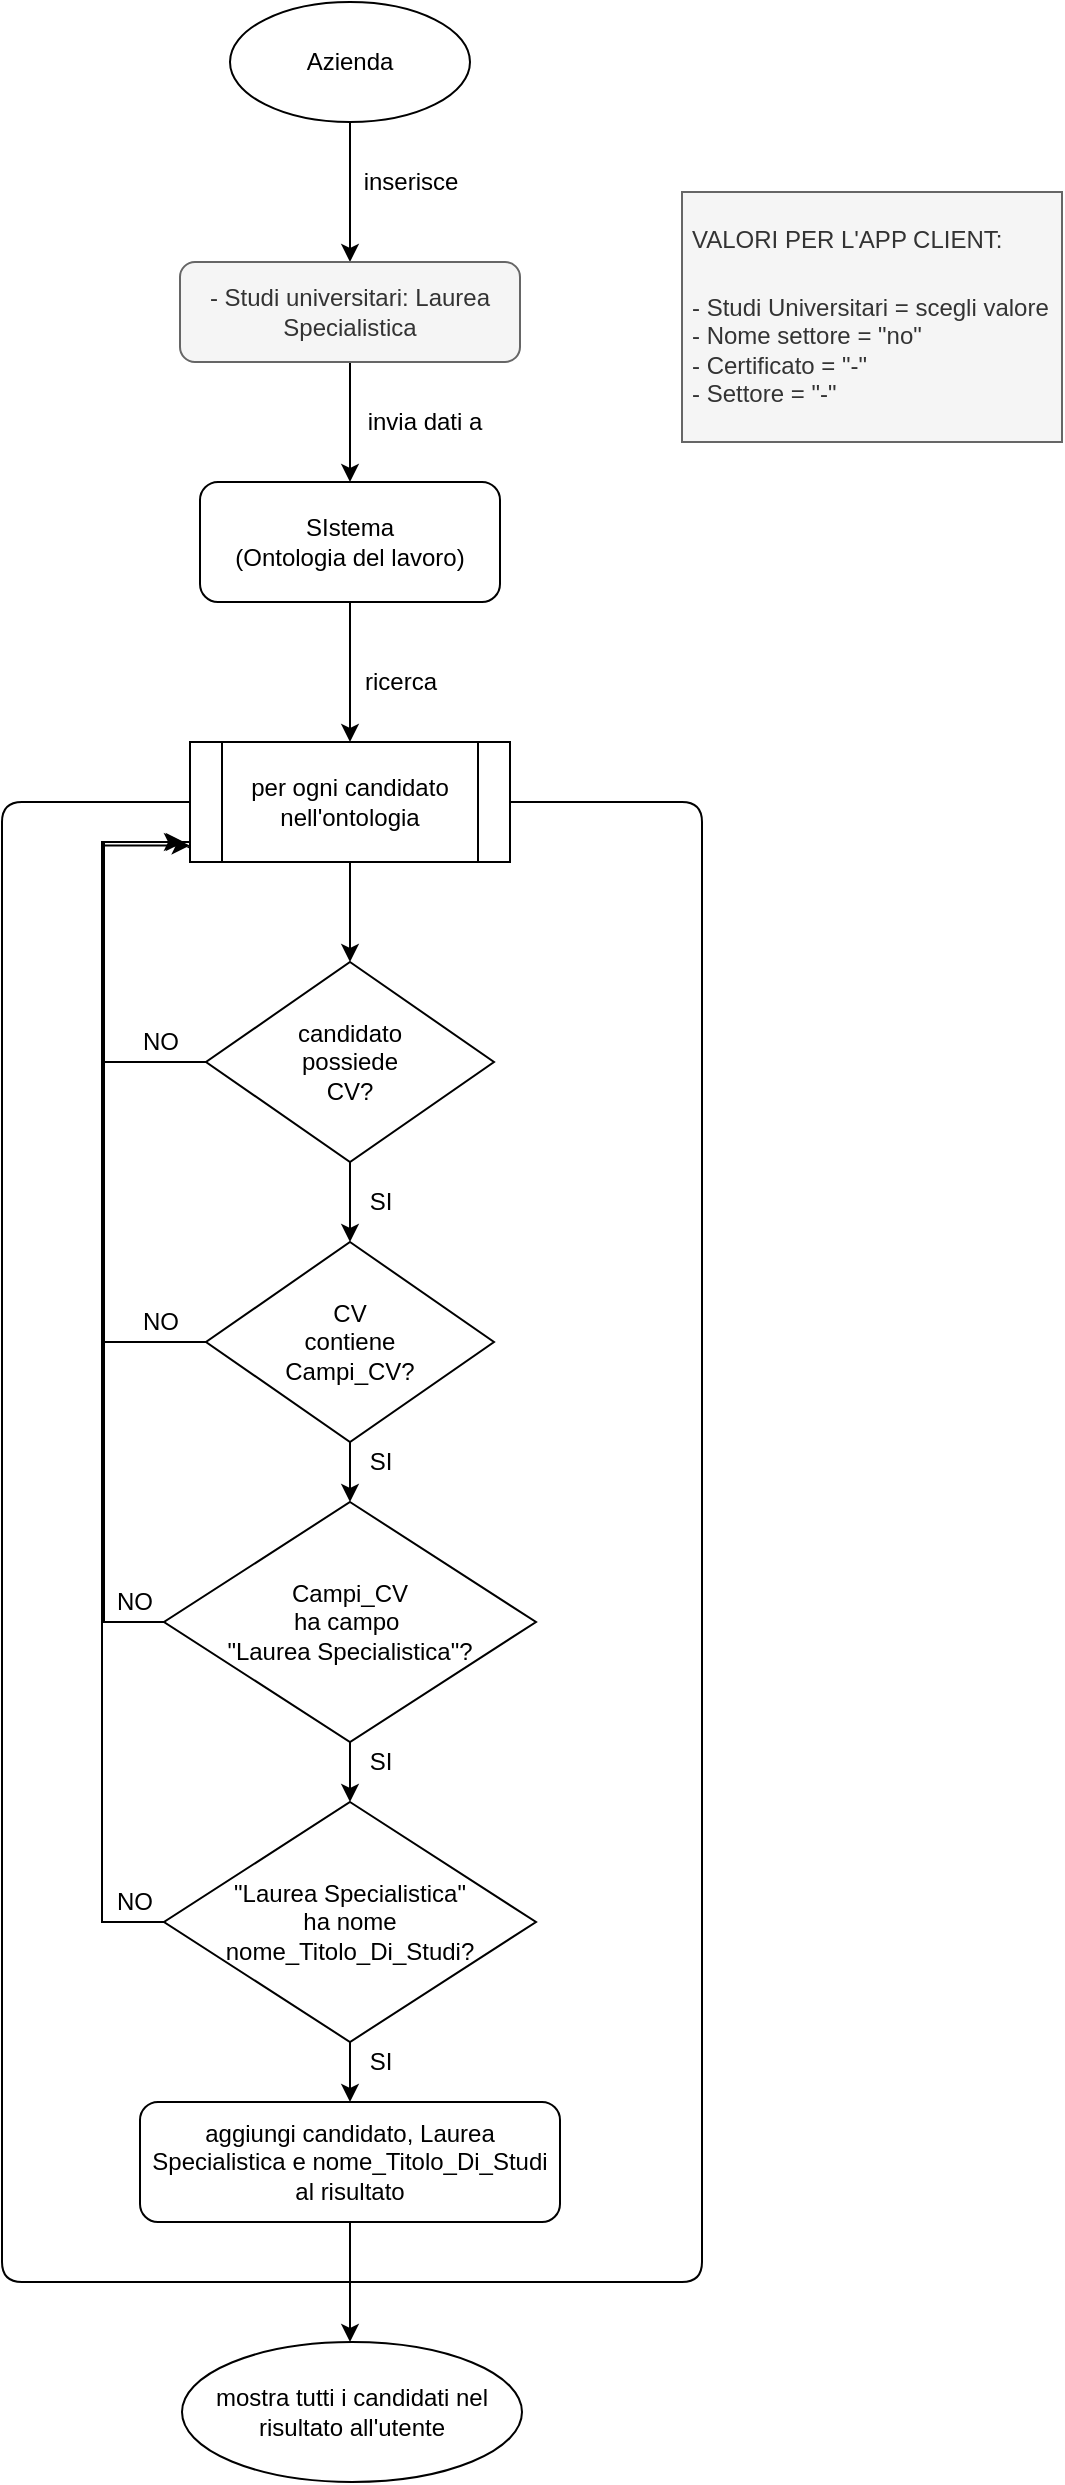 <mxfile version="14.1.9" type="device"><diagram id="ayHtmYgfoHVvkvzsXFXl" name="Page-1"><mxGraphModel dx="1038" dy="689" grid="1" gridSize="10" guides="1" tooltips="1" connect="1" arrows="1" fold="1" page="0" pageScale="1" pageWidth="827" pageHeight="1169" math="0" shadow="0"><root><mxCell id="0"/><mxCell id="1" parent="0"/><mxCell id="3jaV1H3lAXQtu0JZNAEJ-7" style="edgeStyle=orthogonalEdgeStyle;rounded=0;orthogonalLoop=1;jettySize=auto;html=1;" parent="1" source="3jaV1H3lAXQtu0JZNAEJ-1" target="3jaV1H3lAXQtu0JZNAEJ-5" edge="1"><mxGeometry relative="1" as="geometry"/></mxCell><mxCell id="3jaV1H3lAXQtu0JZNAEJ-1" value="Azienda" style="ellipse;whiteSpace=wrap;html=1;" parent="1" vertex="1"><mxGeometry x="354" y="40" width="120" height="60" as="geometry"/></mxCell><mxCell id="3jaV1H3lAXQtu0JZNAEJ-4" value="inserisce" style="text;html=1;align=center;verticalAlign=middle;resizable=0;points=[];autosize=1;" parent="1" vertex="1"><mxGeometry x="414" y="120" width="60" height="20" as="geometry"/></mxCell><mxCell id="3jaV1H3lAXQtu0JZNAEJ-13" style="edgeStyle=orthogonalEdgeStyle;rounded=0;orthogonalLoop=1;jettySize=auto;html=1;" parent="1" source="3jaV1H3lAXQtu0JZNAEJ-5" target="3jaV1H3lAXQtu0JZNAEJ-12" edge="1"><mxGeometry relative="1" as="geometry"/></mxCell><mxCell id="3jaV1H3lAXQtu0JZNAEJ-5" value="- Studi universitari: Laurea Specialistica" style="rounded=1;whiteSpace=wrap;html=1;fillColor=#f5f5f5;strokeColor=#666666;fontColor=#333333;" parent="1" vertex="1"><mxGeometry x="329" y="170" width="170" height="50" as="geometry"/></mxCell><mxCell id="3jaV1H3lAXQtu0JZNAEJ-24" style="edgeStyle=orthogonalEdgeStyle;rounded=0;orthogonalLoop=1;jettySize=auto;html=1;entryX=-0.011;entryY=0.876;entryDx=0;entryDy=0;entryPerimeter=0;" parent="1" source="3jaV1H3lAXQtu0JZNAEJ-9" target="3jaV1H3lAXQtu0JZNAEJ-17" edge="1"><mxGeometry relative="1" as="geometry"><Array as="points"><mxPoint x="290" y="570"/><mxPoint x="290" y="460"/><mxPoint x="334" y="460"/><mxPoint x="334" y="463"/></Array></mxGeometry></mxCell><mxCell id="3jaV1H3lAXQtu0JZNAEJ-31" style="edgeStyle=orthogonalEdgeStyle;rounded=0;orthogonalLoop=1;jettySize=auto;html=1;entryX=0.5;entryY=0;entryDx=0;entryDy=0;" parent="1" source="3jaV1H3lAXQtu0JZNAEJ-9" target="3jaV1H3lAXQtu0JZNAEJ-28" edge="1"><mxGeometry relative="1" as="geometry"/></mxCell><mxCell id="3jaV1H3lAXQtu0JZNAEJ-9" value="candidato &lt;br&gt;possiede &lt;br&gt;CV?" style="rhombus;whiteSpace=wrap;html=1;" parent="1" vertex="1"><mxGeometry x="342" y="520" width="144" height="100" as="geometry"/></mxCell><mxCell id="3jaV1H3lAXQtu0JZNAEJ-11" value="invia dati a" style="text;html=1;align=center;verticalAlign=middle;resizable=0;points=[];autosize=1;" parent="1" vertex="1"><mxGeometry x="416" y="240" width="70" height="20" as="geometry"/></mxCell><mxCell id="3jaV1H3lAXQtu0JZNAEJ-18" style="edgeStyle=orthogonalEdgeStyle;rounded=0;orthogonalLoop=1;jettySize=auto;html=1;entryX=0.5;entryY=0;entryDx=0;entryDy=0;" parent="1" source="3jaV1H3lAXQtu0JZNAEJ-12" target="3jaV1H3lAXQtu0JZNAEJ-17" edge="1"><mxGeometry relative="1" as="geometry"/></mxCell><mxCell id="3jaV1H3lAXQtu0JZNAEJ-12" value="SIstema&lt;br&gt;(Ontologia del lavoro)" style="rounded=1;whiteSpace=wrap;html=1;" parent="1" vertex="1"><mxGeometry x="339" y="280" width="150" height="60" as="geometry"/></mxCell><mxCell id="3jaV1H3lAXQtu0JZNAEJ-15" value="ricerca" style="text;html=1;align=center;verticalAlign=middle;resizable=0;points=[];autosize=1;" parent="1" vertex="1"><mxGeometry x="414" y="370" width="50" height="20" as="geometry"/></mxCell><mxCell id="3jaV1H3lAXQtu0JZNAEJ-19" style="edgeStyle=orthogonalEdgeStyle;rounded=0;orthogonalLoop=1;jettySize=auto;html=1;" parent="1" source="3jaV1H3lAXQtu0JZNAEJ-17" target="3jaV1H3lAXQtu0JZNAEJ-9" edge="1"><mxGeometry relative="1" as="geometry"/></mxCell><mxCell id="3jaV1H3lAXQtu0JZNAEJ-17" value="per ogni candidato nell'ontologia" style="shape=process;whiteSpace=wrap;html=1;backgroundOutline=1;" parent="1" vertex="1"><mxGeometry x="334" y="410" width="160" height="60" as="geometry"/></mxCell><mxCell id="3jaV1H3lAXQtu0JZNAEJ-25" value="NO" style="text;html=1;align=center;verticalAlign=middle;resizable=0;points=[];autosize=1;" parent="1" vertex="1"><mxGeometry x="304" y="550" width="30" height="20" as="geometry"/></mxCell><mxCell id="3jaV1H3lAXQtu0JZNAEJ-27" value="SI" style="text;html=1;align=center;verticalAlign=middle;resizable=0;points=[];autosize=1;" parent="1" vertex="1"><mxGeometry x="414" y="630" width="30" height="20" as="geometry"/></mxCell><mxCell id="3jaV1H3lAXQtu0JZNAEJ-32" style="edgeStyle=orthogonalEdgeStyle;rounded=0;orthogonalLoop=1;jettySize=auto;html=1;" parent="1" source="3jaV1H3lAXQtu0JZNAEJ-28" edge="1"><mxGeometry relative="1" as="geometry"><mxPoint x="330" y="460" as="targetPoint"/><Array as="points"><mxPoint x="290" y="710"/><mxPoint x="290" y="460"/><mxPoint x="330" y="460"/></Array></mxGeometry></mxCell><mxCell id="3jaV1H3lAXQtu0JZNAEJ-37" style="edgeStyle=orthogonalEdgeStyle;rounded=0;orthogonalLoop=1;jettySize=auto;html=1;entryX=0.5;entryY=0;entryDx=0;entryDy=0;" parent="1" source="3jaV1H3lAXQtu0JZNAEJ-28" target="3jaV1H3lAXQtu0JZNAEJ-34" edge="1"><mxGeometry relative="1" as="geometry"/></mxCell><mxCell id="3jaV1H3lAXQtu0JZNAEJ-28" value="&lt;span&gt;CV &lt;br&gt;contiene &lt;br&gt;Campi_CV?&lt;/span&gt;" style="rhombus;whiteSpace=wrap;html=1;" parent="1" vertex="1"><mxGeometry x="342" y="660" width="144" height="100" as="geometry"/></mxCell><mxCell id="3jaV1H3lAXQtu0JZNAEJ-29" value="NO" style="text;html=1;align=center;verticalAlign=middle;resizable=0;points=[];autosize=1;" parent="1" vertex="1"><mxGeometry x="304" y="690" width="30" height="20" as="geometry"/></mxCell><mxCell id="3jaV1H3lAXQtu0JZNAEJ-30" value="SI" style="text;html=1;align=center;verticalAlign=middle;resizable=0;points=[];autosize=1;" parent="1" vertex="1"><mxGeometry x="414" y="760" width="30" height="20" as="geometry"/></mxCell><mxCell id="3jaV1H3lAXQtu0JZNAEJ-33" value="NO" style="text;html=1;align=center;verticalAlign=middle;resizable=0;points=[];autosize=1;" parent="1" vertex="1"><mxGeometry x="291" y="830" width="30" height="20" as="geometry"/></mxCell><mxCell id="3jaV1H3lAXQtu0JZNAEJ-38" style="edgeStyle=orthogonalEdgeStyle;rounded=0;orthogonalLoop=1;jettySize=auto;html=1;exitX=0;exitY=0.5;exitDx=0;exitDy=0;" parent="1" source="3jaV1H3lAXQtu0JZNAEJ-34" edge="1"><mxGeometry relative="1" as="geometry"><mxPoint x="331" y="460" as="targetPoint"/><mxPoint x="321" y="875" as="sourcePoint"/><Array as="points"><mxPoint x="291" y="850"/><mxPoint x="291" y="460"/></Array></mxGeometry></mxCell><mxCell id="3jaV1H3lAXQtu0JZNAEJ-34" value="&lt;span&gt;Campi_CV &lt;br&gt;ha campo&amp;nbsp;&lt;br&gt;&quot;Laurea Specialistica&quot;?&lt;br&gt;&lt;/span&gt;" style="rhombus;whiteSpace=wrap;html=1;" parent="1" vertex="1"><mxGeometry x="321" y="790" width="186" height="120" as="geometry"/></mxCell><mxCell id="3jaV1H3lAXQtu0JZNAEJ-35" style="edgeStyle=orthogonalEdgeStyle;rounded=0;orthogonalLoop=1;jettySize=auto;html=1;entryX=0.5;entryY=0;entryDx=0;entryDy=0;" parent="1" source="3jaV1H3lAXQtu0JZNAEJ-34" edge="1"><mxGeometry relative="1" as="geometry"><mxPoint x="414" y="940" as="targetPoint"/></mxGeometry></mxCell><mxCell id="3jaV1H3lAXQtu0JZNAEJ-36" value="SI" style="text;html=1;align=center;verticalAlign=middle;resizable=0;points=[];autosize=1;" parent="1" vertex="1"><mxGeometry x="414" y="910" width="30" height="20" as="geometry"/></mxCell><mxCell id="3jaV1H3lAXQtu0JZNAEJ-43" style="edgeStyle=orthogonalEdgeStyle;rounded=0;orthogonalLoop=1;jettySize=auto;html=1;entryX=-0.001;entryY=0.863;entryDx=0;entryDy=0;entryPerimeter=0;exitX=0;exitY=0.5;exitDx=0;exitDy=0;" parent="1" source="3jaV1H3lAXQtu0JZNAEJ-39" target="3jaV1H3lAXQtu0JZNAEJ-17" edge="1"><mxGeometry relative="1" as="geometry"><Array as="points"><mxPoint x="290" y="1000"/><mxPoint x="290" y="462"/></Array></mxGeometry></mxCell><mxCell id="3jaV1H3lAXQtu0JZNAEJ-45" style="edgeStyle=orthogonalEdgeStyle;rounded=0;orthogonalLoop=1;jettySize=auto;html=1;" parent="1" source="3jaV1H3lAXQtu0JZNAEJ-39" edge="1"><mxGeometry relative="1" as="geometry"><mxPoint x="414" y="1090" as="targetPoint"/></mxGeometry></mxCell><mxCell id="3jaV1H3lAXQtu0JZNAEJ-39" value="&lt;span&gt;&quot;Laurea Specialistica&quot;&lt;br&gt;ha nome&lt;br&gt;nome_Titolo_Di_Studi?&lt;br&gt;&lt;/span&gt;" style="rhombus;whiteSpace=wrap;html=1;" parent="1" vertex="1"><mxGeometry x="321" y="940" width="186" height="120" as="geometry"/></mxCell><mxCell id="3jaV1H3lAXQtu0JZNAEJ-40" value="SI" style="text;html=1;align=center;verticalAlign=middle;resizable=0;points=[];autosize=1;" parent="1" vertex="1"><mxGeometry x="414" y="1060" width="30" height="20" as="geometry"/></mxCell><mxCell id="3jaV1H3lAXQtu0JZNAEJ-41" value="NO" style="text;html=1;align=center;verticalAlign=middle;resizable=0;points=[];autosize=1;" parent="1" vertex="1"><mxGeometry x="291" y="980" width="30" height="20" as="geometry"/></mxCell><mxCell id="3jaV1H3lAXQtu0JZNAEJ-48" style="edgeStyle=orthogonalEdgeStyle;rounded=0;orthogonalLoop=1;jettySize=auto;html=1;entryX=0.5;entryY=0;entryDx=0;entryDy=0;" parent="1" source="3jaV1H3lAXQtu0JZNAEJ-46" edge="1"><mxGeometry relative="1" as="geometry"><mxPoint x="414" y="1210" as="targetPoint"/></mxGeometry></mxCell><mxCell id="3jaV1H3lAXQtu0JZNAEJ-46" value="aggiungi candidato, Laurea Specialistica e nome_Titolo_Di_Studi&lt;br&gt;al risultato" style="rounded=1;whiteSpace=wrap;html=1;" parent="1" vertex="1"><mxGeometry x="309" y="1090" width="210" height="60" as="geometry"/></mxCell><mxCell id="3jaV1H3lAXQtu0JZNAEJ-49" value="&lt;span&gt;mostra tutti i candidati nel risultato all'utente&lt;/span&gt;" style="ellipse;whiteSpace=wrap;html=1;" parent="1" vertex="1"><mxGeometry x="330" y="1210" width="170" height="70" as="geometry"/></mxCell><mxCell id="3jaV1H3lAXQtu0JZNAEJ-51" value="" style="endArrow=none;html=1;entryX=1;entryY=0.5;entryDx=0;entryDy=0;" parent="1" target="3jaV1H3lAXQtu0JZNAEJ-17" edge="1"><mxGeometry width="50" height="50" relative="1" as="geometry"><mxPoint x="414" y="1180" as="sourcePoint"/><mxPoint x="440" y="800" as="targetPoint"/><Array as="points"><mxPoint x="590" y="1180"/><mxPoint x="590" y="800"/><mxPoint x="590" y="440"/></Array></mxGeometry></mxCell><mxCell id="3jaV1H3lAXQtu0JZNAEJ-52" value="" style="endArrow=none;html=1;entryX=0;entryY=0.5;entryDx=0;entryDy=0;" parent="1" target="3jaV1H3lAXQtu0JZNAEJ-17" edge="1"><mxGeometry width="50" height="50" relative="1" as="geometry"><mxPoint x="414" y="1180" as="sourcePoint"/><mxPoint x="570" y="580" as="targetPoint"/><Array as="points"><mxPoint x="240" y="1180"/><mxPoint x="240" y="440"/></Array></mxGeometry></mxCell><mxCell id="me6JVJT99pDgQEcbr9Qb-4" value="&lt;h1&gt;&lt;span style=&quot;font-size: 12px ; font-weight: 400 ; text-align: center&quot;&gt;VALORI PER L'APP CLIENT:&lt;/span&gt;&lt;br&gt;&lt;/h1&gt;&lt;p&gt;&lt;span style=&quot;text-align: center&quot;&gt;- Studi Universitari = scegli valore&lt;/span&gt;&lt;br style=&quot;text-align: center&quot;&gt;&lt;span style=&quot;text-align: center&quot;&gt;- Nome settore = &quot;no&quot;&lt;/span&gt;&lt;br style=&quot;text-align: center&quot;&gt;&lt;span style=&quot;text-align: center&quot;&gt;- Certificato = &quot;-&quot;&lt;/span&gt;&lt;br style=&quot;text-align: center&quot;&gt;&lt;span style=&quot;text-align: center&quot;&gt;- Settore = &quot;-&quot;&lt;/span&gt;&lt;br&gt;&lt;/p&gt;" style="text;html=1;strokeColor=#666666;fillColor=#f5f5f5;spacing=5;spacingTop=-20;whiteSpace=wrap;overflow=hidden;rounded=0;fontColor=#333333;" parent="1" vertex="1"><mxGeometry x="580" y="135" width="190" height="125" as="geometry"/></mxCell></root></mxGraphModel></diagram></mxfile>